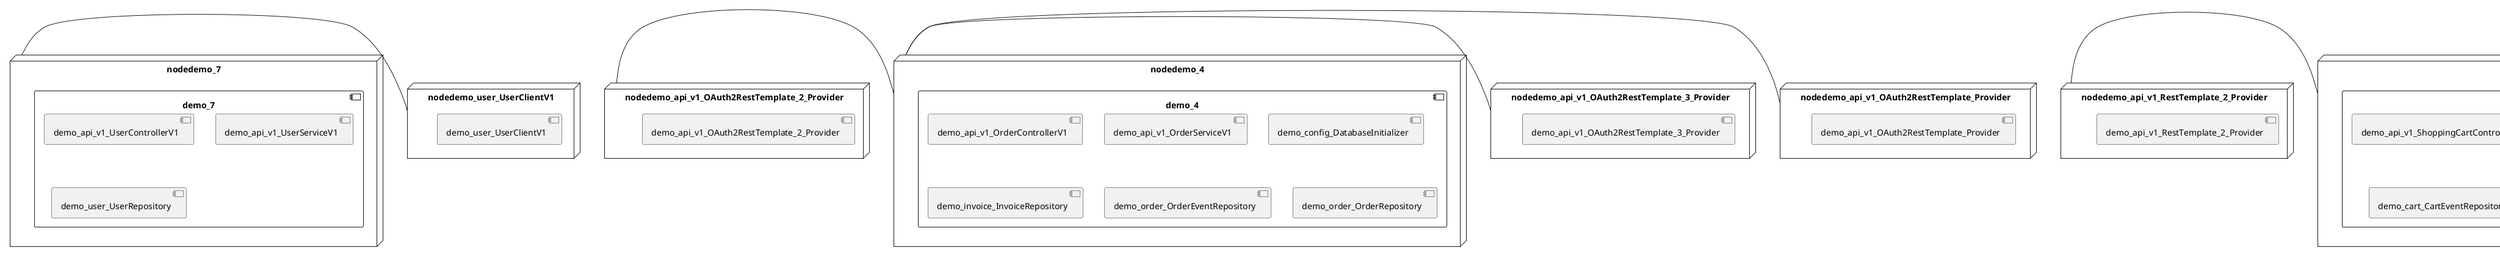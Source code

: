 @startuml
skinparam fixCircleLabelOverlapping true
skinparam componentStyle uml2
node nodedemo {
component demo {
[demo_api_v1_ShoppingCartControllerV1] [[kbastani-spring-cloud-event-sourcing-example.system#_inAvwOsWEe6mULSr3zg9uw]]
[demo_api_v1_ShoppingCartServiceV1] [[kbastani-spring-cloud-event-sourcing-example.system#_inAvwOsWEe6mULSr3zg9uw]]
[demo_cart_CartEventRepository] [[kbastani-spring-cloud-event-sourcing-example.system#_inAvwOsWEe6mULSr3zg9uw]]
}
}
node nodedemo_2 {
component demo_2 {
[demo_api_v1_CatalogControllerV1] [[kbastani-spring-cloud-event-sourcing-example.system#_inAvwOsWEe6mULSr3zg9uw]]
[demo_api_v1_CatalogServiceV1] [[kbastani-spring-cloud-event-sourcing-example.system#_inAvwOsWEe6mULSr3zg9uw]]
[demo_catalog_CatalogInfoRepository] [[kbastani-spring-cloud-event-sourcing-example.system#_inAvwOsWEe6mULSr3zg9uw]]
}
}
node nodedemo_3 {
component demo_3 {
[demo_account_AccountRepository] [[kbastani-spring-cloud-event-sourcing-example.system#_inAvwOsWEe6mULSr3zg9uw]]
[demo_api_v1_AccountControllerV1] [[kbastani-spring-cloud-event-sourcing-example.system#_inAvwOsWEe6mULSr3zg9uw]]
[demo_api_v1_AccountServiceV1] [[kbastani-spring-cloud-event-sourcing-example.system#_inAvwOsWEe6mULSr3zg9uw]]
}
}
node nodedemo_4 {
component demo_4 {
[demo_api_v1_OrderControllerV1] [[kbastani-spring-cloud-event-sourcing-example.system#_inAvwOsWEe6mULSr3zg9uw]]
[demo_api_v1_OrderServiceV1] [[kbastani-spring-cloud-event-sourcing-example.system#_inAvwOsWEe6mULSr3zg9uw]]
[demo_config_DatabaseInitializer] [[kbastani-spring-cloud-event-sourcing-example.system#_inAvwOsWEe6mULSr3zg9uw]]
[demo_invoice_InvoiceRepository] [[kbastani-spring-cloud-event-sourcing-example.system#_inAvwOsWEe6mULSr3zg9uw]]
[demo_order_OrderEventRepository] [[kbastani-spring-cloud-event-sourcing-example.system#_inAvwOsWEe6mULSr3zg9uw]]
[demo_order_OrderRepository] [[kbastani-spring-cloud-event-sourcing-example.system#_inAvwOsWEe6mULSr3zg9uw]]
}
}
node nodedemo_5 {
component demo_5 {
[demo_UserController] [[kbastani-spring-cloud-event-sourcing-example.system#_inAvwOsWEe6mULSr3zg9uw]]
[demo_UserRepository] [[kbastani-spring-cloud-event-sourcing-example.system#_inAvwOsWEe6mULSr3zg9uw]]
[demo_UserService] [[kbastani-spring-cloud-event-sourcing-example.system#_inAvwOsWEe6mULSr3zg9uw]]
[demo_login_UserController] [[kbastani-spring-cloud-event-sourcing-example.system#_inAvwOsWEe6mULSr3zg9uw]]
}
}
node nodedemo_6 {
component demo_6 {
[DatabaseInitializer] [[kbastani-spring-cloud-event-sourcing-example.system#_inAvwOsWEe6mULSr3zg9uw]]
}
}
node nodedemo_7 {
component demo_7 {
[demo_api_v1_UserControllerV1] [[kbastani-spring-cloud-event-sourcing-example.system#_inAvwOsWEe6mULSr3zg9uw]]
[demo_api_v1_UserServiceV1] [[kbastani-spring-cloud-event-sourcing-example.system#_inAvwOsWEe6mULSr3zg9uw]]
[demo_user_UserRepository] [[kbastani-spring-cloud-event-sourcing-example.system#_inAvwOsWEe6mULSr3zg9uw]]
}
}
node nodedemo_v1 {
component demo_v1 {
[demo_v1_InventoryControllerV1] [[kbastani-spring-cloud-event-sourcing-example.system#_inAvwOsWEe6mULSr3zg9uw]]
[demo_v1_InventoryServiceV1] [[kbastani-spring-cloud-event-sourcing-example.system#_inAvwOsWEe6mULSr3zg9uw]]
}
}
node nodedemo_api_v1_OAuth2RestTemplate_2_Provider {
[demo_api_v1_OAuth2RestTemplate_2_Provider] [[kbastani-spring-cloud-event-sourcing-example.system#_inAvwOsWEe6mULSr3zg9uw]]
}
node nodedemo_api_v1_OAuth2RestTemplate_3_Provider {
[demo_api_v1_OAuth2RestTemplate_3_Provider] [[kbastani-spring-cloud-event-sourcing-example.system#_inAvwOsWEe6mULSr3zg9uw]]
}
node nodedemo_api_v1_OAuth2RestTemplate_Provider {
[demo_api_v1_OAuth2RestTemplate_Provider] [[kbastani-spring-cloud-event-sourcing-example.system#_inAvwOsWEe6mULSr3zg9uw]]
}
node nodedemo_api_v1_RestTemplate_2_Provider {
[demo_api_v1_RestTemplate_2_Provider] [[kbastani-spring-cloud-event-sourcing-example.system#_inAvwOsWEe6mULSr3zg9uw]]
}
node nodedemo_api_v1_RestTemplate_Provider {
[demo_api_v1_RestTemplate_Provider] [[kbastani-spring-cloud-event-sourcing-example.system#_inAvwOsWEe6mULSr3zg9uw]]
}
node nodedemo_inventory_InventoryRepository_Provider {
[demo_inventory_InventoryRepository_Provider] [[kbastani-spring-cloud-event-sourcing-example.system#_inAvwOsWEe6mULSr3zg9uw]]
}
node nodedemo_login_AuthenticationManager_Provider {
[demo_login_AuthenticationManager_Provider] [[kbastani-spring-cloud-event-sourcing-example.system#_inAvwOsWEe6mULSr3zg9uw]]
}
node nodedemo_login_ClientDetailsService_Provider {
[demo_login_ClientDetailsService_Provider] [[kbastani-spring-cloud-event-sourcing-example.system#_inAvwOsWEe6mULSr3zg9uw]]
}
node nodedemo_login_HttpSessionSecurityContextRepository_Provider {
[demo_login_HttpSessionSecurityContextRepository_Provider] [[kbastani-spring-cloud-event-sourcing-example.system#_inAvwOsWEe6mULSr3zg9uw]]
}
node nodedemo_login_LoginController {
[demo_login_LoginController] [[kbastani-spring-cloud-event-sourcing-example.system#_inAvwOsWEe6mULSr3zg9uw]]
}
node nodedemo_product_ProductRepository_Provider {
[demo_product_ProductRepository_Provider] [[kbastani-spring-cloud-event-sourcing-example.system#_inAvwOsWEe6mULSr3zg9uw]]
}
node nodedemo_user_UserClientV1 {
[demo_user_UserClientV1] [[kbastani-spring-cloud-event-sourcing-example.system#_inAvwOsWEe6mULSr3zg9uw]]
}
node nodedemo_v1_Session_Provider {
[demo_v1_Session_Provider] [[kbastani-spring-cloud-event-sourcing-example.system#_inAvwOsWEe6mULSr3zg9uw]]
}
[nodedemo_7] - [nodedemo_user_UserClientV1]
[nodedemo_api_v1_OAuth2RestTemplate_2_Provider] - [nodedemo_4]
[nodedemo_api_v1_OAuth2RestTemplate_3_Provider] - [nodedemo_4]
[nodedemo_api_v1_OAuth2RestTemplate_Provider] - [nodedemo_4]
[nodedemo_api_v1_RestTemplate_2_Provider] - [nodedemo]
[nodedemo_api_v1_RestTemplate_Provider] - [nodedemo_2]
[nodedemo_inventory_InventoryRepository_Provider] - [nodedemo_v1]
[nodedemo_login_AuthenticationManager_Provider] - [nodedemo_login_LoginController]
[nodedemo_login_ClientDetailsService_Provider] - [nodedemo_login_LoginController]
[nodedemo_login_HttpSessionSecurityContextRepository_Provider] - [nodedemo_login_LoginController]
[nodedemo_product_ProductRepository_Provider] - [nodedemo_v1]
[nodedemo_v1_Session_Provider] - [nodedemo_v1]

@enduml
